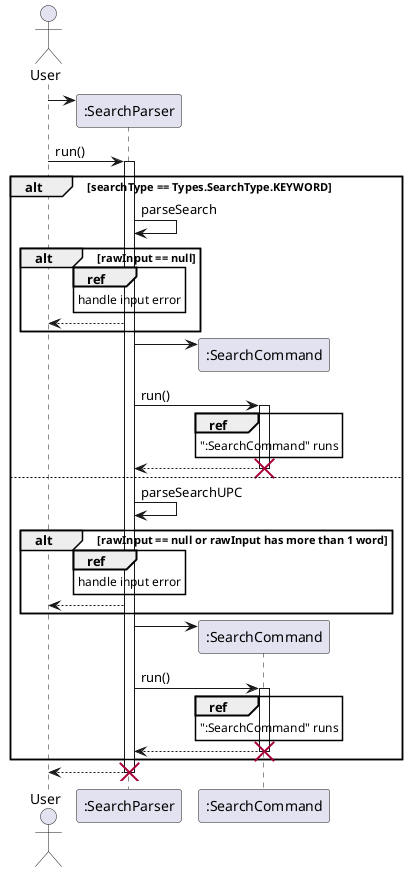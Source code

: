 @startuml
'https://plantuml.com/sequence-diagram

actor User
participant ":SearchParser"
User -> ":SearchParser" **
User -> ":SearchParser": run()
activate ":SearchParser"

alt searchType == Types.SearchType.KEYWORD
    ":SearchParser" -> ":SearchParser": parseSearch
        alt rawInput == null
            ref over ":SearchParser"
                handle input error
            end ref
            ":SearchParser" --> User
        end
        ":SearchParser" -> ":SearchCommand" ** :
        ":SearchParser" -> ":SearchCommand" ++ : run()

        ref over ":SearchCommand"
            ":SearchCommand" runs
        end ref
        ":SearchCommand" --> ":SearchParser"
        deactivate ":SearchCommand"
        destroy ":SearchCommand"
else
    ":SearchParser" -> ":SearchParser": parseSearchUPC
        alt rawInput == null or rawInput has more than 1 word
            ref over ":SearchParser"
                handle input error
            end ref
            ":SearchParser" --> User
        end
        ":SearchParser" -> ":SearchCommand" ** :
        ":SearchParser" -> ":SearchCommand" ++ : run()
        ref over ":SearchCommand"
            ":SearchCommand" runs
        end ref
        ":SearchCommand" --> ":SearchParser"
        deactivate ":SearchCommand"
        destroy ":SearchCommand"
end
return
destroy ":SearchParser"
@enduml